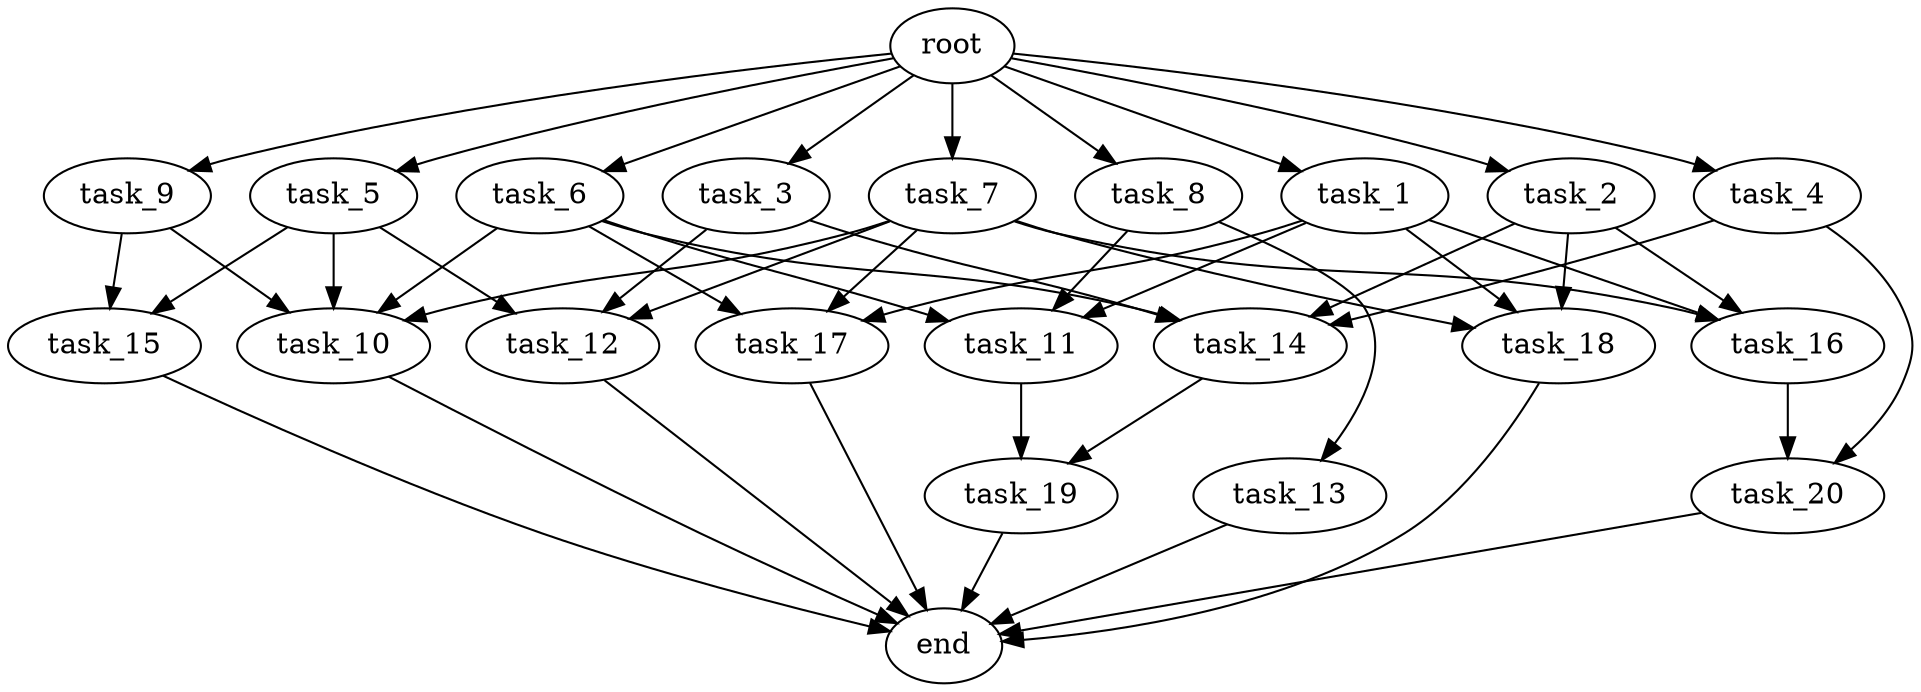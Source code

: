 digraph G {
  root [size="0.000000e+00"];
  task_1 [size="4.829965e+10"];
  task_2 [size="8.047077e+10"];
  task_3 [size="6.850223e+10"];
  task_4 [size="2.975041e+10"];
  task_5 [size="7.306573e+09"];
  task_6 [size="6.000704e+09"];
  task_7 [size="4.396615e+10"];
  task_8 [size="4.843027e+10"];
  task_9 [size="2.041026e+10"];
  task_10 [size="6.066996e+10"];
  task_11 [size="3.126512e+10"];
  task_12 [size="7.183910e+10"];
  task_13 [size="7.342263e+10"];
  task_14 [size="8.607913e+10"];
  task_15 [size="9.753766e+10"];
  task_16 [size="1.308531e+10"];
  task_17 [size="3.706031e+10"];
  task_18 [size="5.616951e+10"];
  task_19 [size="3.191840e+10"];
  task_20 [size="4.665259e+10"];
  end [size="0.000000e+00"];

  root -> task_1 [size="1.000000e-12"];
  root -> task_2 [size="1.000000e-12"];
  root -> task_3 [size="1.000000e-12"];
  root -> task_4 [size="1.000000e-12"];
  root -> task_5 [size="1.000000e-12"];
  root -> task_6 [size="1.000000e-12"];
  root -> task_7 [size="1.000000e-12"];
  root -> task_8 [size="1.000000e-12"];
  root -> task_9 [size="1.000000e-12"];
  task_1 -> task_11 [size="1.042171e+08"];
  task_1 -> task_16 [size="4.361769e+07"];
  task_1 -> task_17 [size="1.235344e+08"];
  task_1 -> task_18 [size="1.872317e+08"];
  task_2 -> task_14 [size="2.151978e+08"];
  task_2 -> task_16 [size="4.361769e+07"];
  task_2 -> task_18 [size="1.872317e+08"];
  task_3 -> task_12 [size="2.394637e+08"];
  task_3 -> task_14 [size="2.151978e+08"];
  task_4 -> task_14 [size="2.151978e+08"];
  task_4 -> task_20 [size="2.332630e+08"];
  task_5 -> task_10 [size="1.516749e+08"];
  task_5 -> task_12 [size="2.394637e+08"];
  task_5 -> task_15 [size="4.876883e+08"];
  task_6 -> task_10 [size="1.516749e+08"];
  task_6 -> task_11 [size="1.042171e+08"];
  task_6 -> task_14 [size="2.151978e+08"];
  task_6 -> task_17 [size="1.235344e+08"];
  task_7 -> task_10 [size="1.516749e+08"];
  task_7 -> task_12 [size="2.394637e+08"];
  task_7 -> task_16 [size="4.361769e+07"];
  task_7 -> task_17 [size="1.235344e+08"];
  task_7 -> task_18 [size="1.872317e+08"];
  task_8 -> task_11 [size="1.042171e+08"];
  task_8 -> task_13 [size="7.342263e+08"];
  task_9 -> task_10 [size="1.516749e+08"];
  task_9 -> task_15 [size="4.876883e+08"];
  task_10 -> end [size="1.000000e-12"];
  task_11 -> task_19 [size="1.595920e+08"];
  task_12 -> end [size="1.000000e-12"];
  task_13 -> end [size="1.000000e-12"];
  task_14 -> task_19 [size="1.595920e+08"];
  task_15 -> end [size="1.000000e-12"];
  task_16 -> task_20 [size="2.332630e+08"];
  task_17 -> end [size="1.000000e-12"];
  task_18 -> end [size="1.000000e-12"];
  task_19 -> end [size="1.000000e-12"];
  task_20 -> end [size="1.000000e-12"];
}
